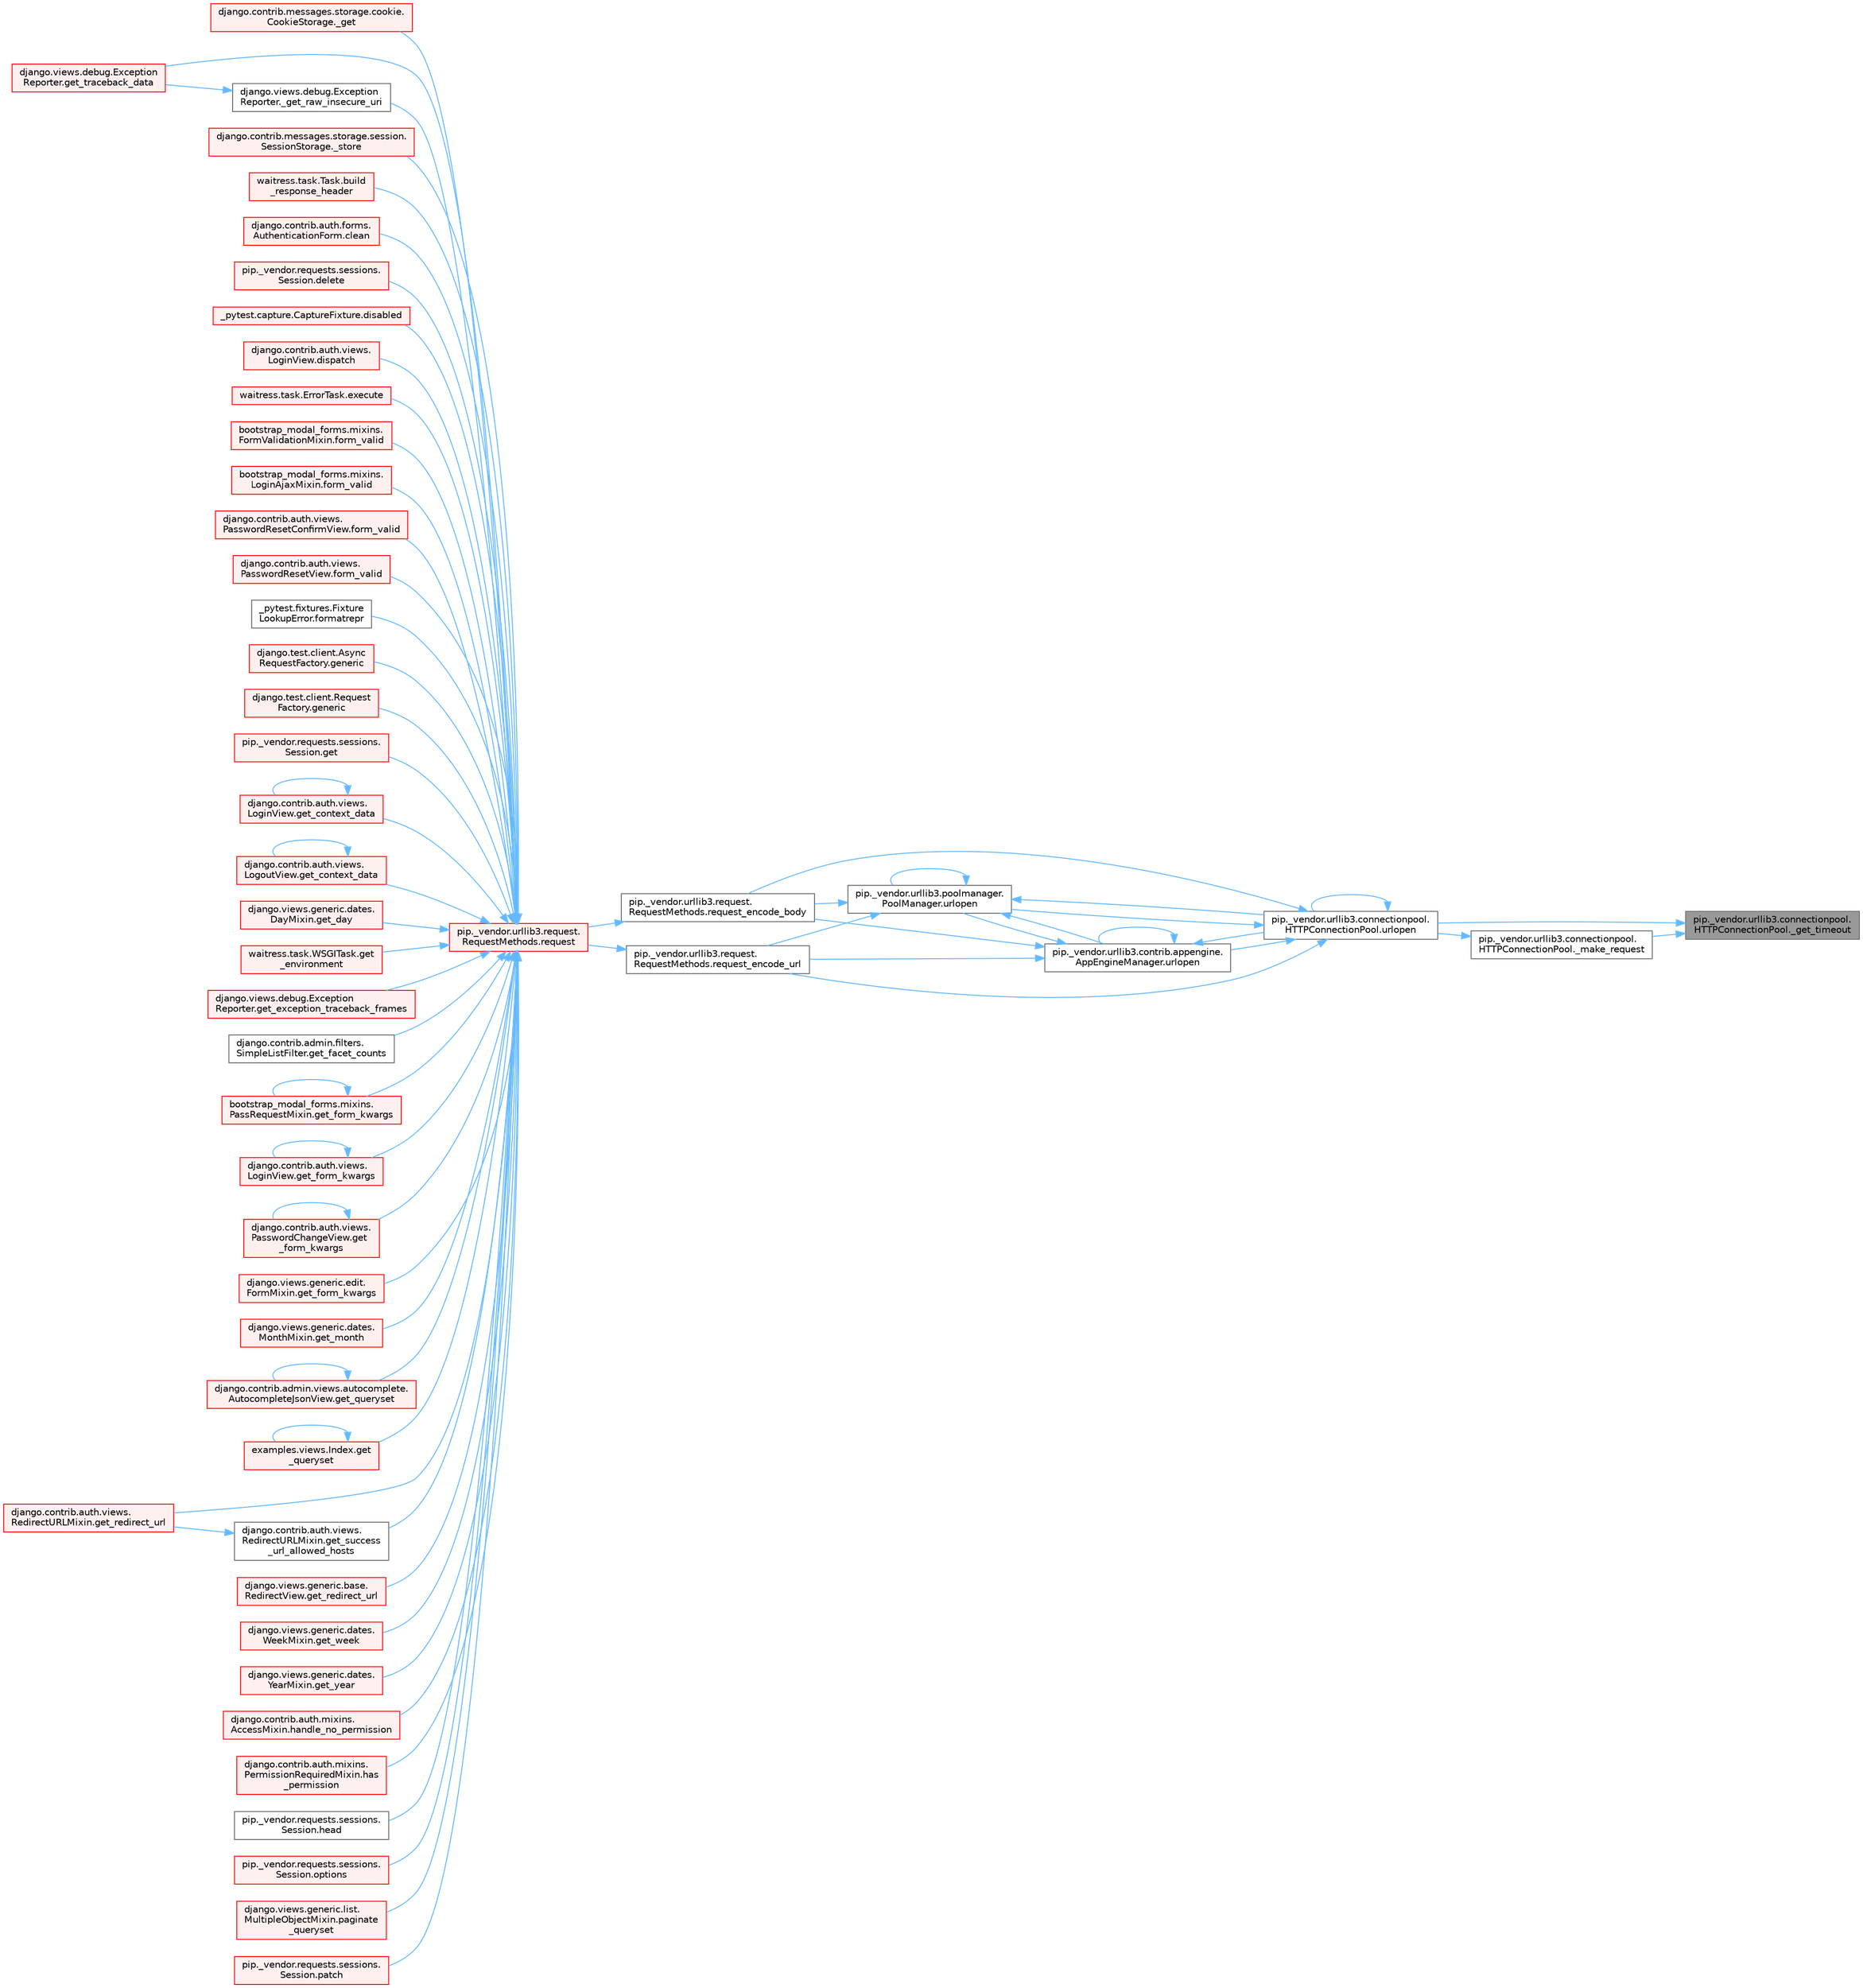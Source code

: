 digraph "pip._vendor.urllib3.connectionpool.HTTPConnectionPool._get_timeout"
{
 // LATEX_PDF_SIZE
  bgcolor="transparent";
  edge [fontname=Helvetica,fontsize=10,labelfontname=Helvetica,labelfontsize=10];
  node [fontname=Helvetica,fontsize=10,shape=box,height=0.2,width=0.4];
  rankdir="RL";
  Node1 [id="Node000001",label="pip._vendor.urllib3.connectionpool.\lHTTPConnectionPool._get_timeout",height=0.2,width=0.4,color="gray40", fillcolor="grey60", style="filled", fontcolor="black",tooltip=" "];
  Node1 -> Node2 [id="edge1_Node000001_Node000002",dir="back",color="steelblue1",style="solid",tooltip=" "];
  Node2 [id="Node000002",label="pip._vendor.urllib3.connectionpool.\lHTTPConnectionPool._make_request",height=0.2,width=0.4,color="grey40", fillcolor="white", style="filled",URL="$classpip_1_1__vendor_1_1urllib3_1_1connectionpool_1_1_h_t_t_p_connection_pool.html#a302fdf2c2561bdad760fd26dfa1cfa1f",tooltip=" "];
  Node2 -> Node3 [id="edge2_Node000002_Node000003",dir="back",color="steelblue1",style="solid",tooltip=" "];
  Node3 [id="Node000003",label="pip._vendor.urllib3.connectionpool.\lHTTPConnectionPool.urlopen",height=0.2,width=0.4,color="grey40", fillcolor="white", style="filled",URL="$classpip_1_1__vendor_1_1urllib3_1_1connectionpool_1_1_h_t_t_p_connection_pool.html#ae35894f81da52ce45fa069cb5e1623c6",tooltip=" "];
  Node3 -> Node4 [id="edge3_Node000003_Node000004",dir="back",color="steelblue1",style="solid",tooltip=" "];
  Node4 [id="Node000004",label="pip._vendor.urllib3.request.\lRequestMethods.request_encode_body",height=0.2,width=0.4,color="grey40", fillcolor="white", style="filled",URL="$classpip_1_1__vendor_1_1urllib3_1_1request_1_1_request_methods.html#a2c8e6a574936ea1059cda06ae71793fc",tooltip=" "];
  Node4 -> Node5 [id="edge4_Node000004_Node000005",dir="back",color="steelblue1",style="solid",tooltip=" "];
  Node5 [id="Node000005",label="pip._vendor.urllib3.request.\lRequestMethods.request",height=0.2,width=0.4,color="red", fillcolor="#FFF0F0", style="filled",URL="$classpip_1_1__vendor_1_1urllib3_1_1request_1_1_request_methods.html#a73541f2f0edc7df7413b043e33c69e7f",tooltip=" "];
  Node5 -> Node6 [id="edge5_Node000005_Node000006",dir="back",color="steelblue1",style="solid",tooltip=" "];
  Node6 [id="Node000006",label="django.contrib.messages.storage.cookie.\lCookieStorage._get",height=0.2,width=0.4,color="red", fillcolor="#FFF0F0", style="filled",URL="$classdjango_1_1contrib_1_1messages_1_1storage_1_1cookie_1_1_cookie_storage.html#a39d084f6072109675c9ef06c047174e8",tooltip=" "];
  Node5 -> Node101 [id="edge6_Node000005_Node000101",dir="back",color="steelblue1",style="solid",tooltip=" "];
  Node101 [id="Node000101",label="django.views.debug.Exception\lReporter._get_raw_insecure_uri",height=0.2,width=0.4,color="grey40", fillcolor="white", style="filled",URL="$classdjango_1_1views_1_1debug_1_1_exception_reporter.html#a7a7120cc6b92c3e1a0b855e351c30f42",tooltip=" "];
  Node101 -> Node102 [id="edge7_Node000101_Node000102",dir="back",color="steelblue1",style="solid",tooltip=" "];
  Node102 [id="Node000102",label="django.views.debug.Exception\lReporter.get_traceback_data",height=0.2,width=0.4,color="red", fillcolor="#FFF0F0", style="filled",URL="$classdjango_1_1views_1_1debug_1_1_exception_reporter.html#ada9d00ba4c901b186db405e92ebbc211",tooltip=" "];
  Node5 -> Node105 [id="edge8_Node000005_Node000105",dir="back",color="steelblue1",style="solid",tooltip=" "];
  Node105 [id="Node000105",label="django.contrib.messages.storage.session.\lSessionStorage._store",height=0.2,width=0.4,color="red", fillcolor="#FFF0F0", style="filled",URL="$classdjango_1_1contrib_1_1messages_1_1storage_1_1session_1_1_session_storage.html#a371ed03facbc7ae28602ede4c99950d0",tooltip=" "];
  Node5 -> Node597 [id="edge9_Node000005_Node000597",dir="back",color="steelblue1",style="solid",tooltip=" "];
  Node597 [id="Node000597",label="waitress.task.Task.build\l_response_header",height=0.2,width=0.4,color="red", fillcolor="#FFF0F0", style="filled",URL="$classwaitress_1_1task_1_1_task.html#a4f20433be6bea4c797bfeb62408b997e",tooltip=" "];
  Node5 -> Node610 [id="edge10_Node000005_Node000610",dir="back",color="steelblue1",style="solid",tooltip=" "];
  Node610 [id="Node000610",label="django.contrib.auth.forms.\lAuthenticationForm.clean",height=0.2,width=0.4,color="red", fillcolor="#FFF0F0", style="filled",URL="$classdjango_1_1contrib_1_1auth_1_1forms_1_1_authentication_form.html#a92d28be6696caa8d1b7068eefe81793a",tooltip=" "];
  Node5 -> Node2893 [id="edge11_Node000005_Node002893",dir="back",color="steelblue1",style="solid",tooltip=" "];
  Node2893 [id="Node002893",label="pip._vendor.requests.sessions.\lSession.delete",height=0.2,width=0.4,color="red", fillcolor="#FFF0F0", style="filled",URL="$classpip_1_1__vendor_1_1requests_1_1sessions_1_1_session.html#abb6cd6b39dde48648dc875227e2e258e",tooltip=" "];
  Node5 -> Node2894 [id="edge12_Node000005_Node002894",dir="back",color="steelblue1",style="solid",tooltip=" "];
  Node2894 [id="Node002894",label="_pytest.capture.CaptureFixture.disabled",height=0.2,width=0.4,color="red", fillcolor="#FFF0F0", style="filled",URL="$class__pytest_1_1capture_1_1_capture_fixture.html#a3dda4f7495bd8fb93f4bd7dad2855d7f",tooltip=" "];
  Node5 -> Node2251 [id="edge13_Node000005_Node002251",dir="back",color="steelblue1",style="solid",tooltip=" "];
  Node2251 [id="Node002251",label="django.contrib.auth.views.\lLoginView.dispatch",height=0.2,width=0.4,color="red", fillcolor="#FFF0F0", style="filled",URL="$classdjango_1_1contrib_1_1auth_1_1views_1_1_login_view.html#a69a0b11a6598453586c755b32dfc02c3",tooltip=" "];
  Node5 -> Node2899 [id="edge14_Node000005_Node002899",dir="back",color="steelblue1",style="solid",tooltip=" "];
  Node2899 [id="Node002899",label="waitress.task.ErrorTask.execute",height=0.2,width=0.4,color="red", fillcolor="#FFF0F0", style="filled",URL="$classwaitress_1_1task_1_1_error_task.html#ad5c6d14c13ba3d33e82b1b138e634bb0",tooltip=" "];
  Node5 -> Node2900 [id="edge15_Node000005_Node002900",dir="back",color="steelblue1",style="solid",tooltip=" "];
  Node2900 [id="Node002900",label="bootstrap_modal_forms.mixins.\lFormValidationMixin.form_valid",height=0.2,width=0.4,color="red", fillcolor="#FFF0F0", style="filled",URL="$classbootstrap__modal__forms_1_1mixins_1_1_form_validation_mixin.html#a415bfd631a922d1368281b015e04ba4c",tooltip=" "];
  Node5 -> Node2901 [id="edge16_Node000005_Node002901",dir="back",color="steelblue1",style="solid",tooltip=" "];
  Node2901 [id="Node002901",label="bootstrap_modal_forms.mixins.\lLoginAjaxMixin.form_valid",height=0.2,width=0.4,color="red", fillcolor="#FFF0F0", style="filled",URL="$classbootstrap__modal__forms_1_1mixins_1_1_login_ajax_mixin.html#a1cba170b69b7fd25ca43d399c808725e",tooltip=" "];
  Node5 -> Node2902 [id="edge17_Node000005_Node002902",dir="back",color="steelblue1",style="solid",tooltip=" "];
  Node2902 [id="Node002902",label="django.contrib.auth.views.\lPasswordResetConfirmView.form_valid",height=0.2,width=0.4,color="red", fillcolor="#FFF0F0", style="filled",URL="$classdjango_1_1contrib_1_1auth_1_1views_1_1_password_reset_confirm_view.html#a6da228b477be1871236a83c005301b3c",tooltip=" "];
  Node5 -> Node2903 [id="edge18_Node000005_Node002903",dir="back",color="steelblue1",style="solid",tooltip=" "];
  Node2903 [id="Node002903",label="django.contrib.auth.views.\lPasswordResetView.form_valid",height=0.2,width=0.4,color="red", fillcolor="#FFF0F0", style="filled",URL="$classdjango_1_1contrib_1_1auth_1_1views_1_1_password_reset_view.html#a1beeb7e6b51b528c0c10b3a74c0d51e3",tooltip=" "];
  Node5 -> Node2904 [id="edge19_Node000005_Node002904",dir="back",color="steelblue1",style="solid",tooltip=" "];
  Node2904 [id="Node002904",label="_pytest.fixtures.Fixture\lLookupError.formatrepr",height=0.2,width=0.4,color="grey40", fillcolor="white", style="filled",URL="$class__pytest_1_1fixtures_1_1_fixture_lookup_error.html#a22b5af6283420cffbeff550a445d243a",tooltip=" "];
  Node5 -> Node2905 [id="edge20_Node000005_Node002905",dir="back",color="steelblue1",style="solid",tooltip=" "];
  Node2905 [id="Node002905",label="django.test.client.Async\lRequestFactory.generic",height=0.2,width=0.4,color="red", fillcolor="#FFF0F0", style="filled",URL="$classdjango_1_1test_1_1client_1_1_async_request_factory.html#a470d6888694e77c09bd7d8bf6d588233",tooltip=" "];
  Node5 -> Node2918 [id="edge21_Node000005_Node002918",dir="back",color="steelblue1",style="solid",tooltip=" "];
  Node2918 [id="Node002918",label="django.test.client.Request\lFactory.generic",height=0.2,width=0.4,color="red", fillcolor="#FFF0F0", style="filled",URL="$classdjango_1_1test_1_1client_1_1_request_factory.html#a24740fe264de91d8c4c1205c9172206d",tooltip=" "];
  Node5 -> Node2919 [id="edge22_Node000005_Node002919",dir="back",color="steelblue1",style="solid",tooltip=" "];
  Node2919 [id="Node002919",label="pip._vendor.requests.sessions.\lSession.get",height=0.2,width=0.4,color="red", fillcolor="#FFF0F0", style="filled",URL="$classpip_1_1__vendor_1_1requests_1_1sessions_1_1_session.html#ad86dcc9de47cd87bf70ecf0f2c537e53",tooltip=" "];
  Node5 -> Node2920 [id="edge23_Node000005_Node002920",dir="back",color="steelblue1",style="solid",tooltip=" "];
  Node2920 [id="Node002920",label="django.contrib.auth.views.\lLoginView.get_context_data",height=0.2,width=0.4,color="red", fillcolor="#FFF0F0", style="filled",URL="$classdjango_1_1contrib_1_1auth_1_1views_1_1_login_view.html#a5acd74035066c40850101f1d9643e328",tooltip=" "];
  Node2920 -> Node2920 [id="edge24_Node002920_Node002920",dir="back",color="steelblue1",style="solid",tooltip=" "];
  Node5 -> Node2921 [id="edge25_Node000005_Node002921",dir="back",color="steelblue1",style="solid",tooltip=" "];
  Node2921 [id="Node002921",label="django.contrib.auth.views.\lLogoutView.get_context_data",height=0.2,width=0.4,color="red", fillcolor="#FFF0F0", style="filled",URL="$classdjango_1_1contrib_1_1auth_1_1views_1_1_logout_view.html#afab0ac15cb452acb486a3f7b9747e43b",tooltip=" "];
  Node2921 -> Node2921 [id="edge26_Node002921_Node002921",dir="back",color="steelblue1",style="solid",tooltip=" "];
  Node5 -> Node2922 [id="edge27_Node000005_Node002922",dir="back",color="steelblue1",style="solid",tooltip=" "];
  Node2922 [id="Node002922",label="django.views.generic.dates.\lDayMixin.get_day",height=0.2,width=0.4,color="red", fillcolor="#FFF0F0", style="filled",URL="$classdjango_1_1views_1_1generic_1_1dates_1_1_day_mixin.html#a410db285b705518118df478a63fc572a",tooltip=" "];
  Node5 -> Node2923 [id="edge28_Node000005_Node002923",dir="back",color="steelblue1",style="solid",tooltip=" "];
  Node2923 [id="Node002923",label="waitress.task.WSGITask.get\l_environment",height=0.2,width=0.4,color="red", fillcolor="#FFF0F0", style="filled",URL="$classwaitress_1_1task_1_1_w_s_g_i_task.html#a9a1b4b87c8f7bee8209018ee7c743c26",tooltip=" "];
  Node5 -> Node2632 [id="edge29_Node000005_Node002632",dir="back",color="steelblue1",style="solid",tooltip=" "];
  Node2632 [id="Node002632",label="django.views.debug.Exception\lReporter.get_exception_traceback_frames",height=0.2,width=0.4,color="red", fillcolor="#FFF0F0", style="filled",URL="$classdjango_1_1views_1_1debug_1_1_exception_reporter.html#a326b08b3941038a5504f8e0a846bae68",tooltip=" "];
  Node5 -> Node2925 [id="edge30_Node000005_Node002925",dir="back",color="steelblue1",style="solid",tooltip=" "];
  Node2925 [id="Node002925",label="django.contrib.admin.filters.\lSimpleListFilter.get_facet_counts",height=0.2,width=0.4,color="grey40", fillcolor="white", style="filled",URL="$classdjango_1_1contrib_1_1admin_1_1filters_1_1_simple_list_filter.html#a97fd984f5668670f0887f81c30f9fda7",tooltip=" "];
  Node5 -> Node2926 [id="edge31_Node000005_Node002926",dir="back",color="steelblue1",style="solid",tooltip=" "];
  Node2926 [id="Node002926",label="bootstrap_modal_forms.mixins.\lPassRequestMixin.get_form_kwargs",height=0.2,width=0.4,color="red", fillcolor="#FFF0F0", style="filled",URL="$classbootstrap__modal__forms_1_1mixins_1_1_pass_request_mixin.html#ad4ae849823f332bb1016a8508cb34ee3",tooltip=" "];
  Node2926 -> Node2926 [id="edge32_Node002926_Node002926",dir="back",color="steelblue1",style="solid",tooltip=" "];
  Node5 -> Node2927 [id="edge33_Node000005_Node002927",dir="back",color="steelblue1",style="solid",tooltip=" "];
  Node2927 [id="Node002927",label="django.contrib.auth.views.\lLoginView.get_form_kwargs",height=0.2,width=0.4,color="red", fillcolor="#FFF0F0", style="filled",URL="$classdjango_1_1contrib_1_1auth_1_1views_1_1_login_view.html#a2eba98b8c16c8a98348679ea2c921d25",tooltip=" "];
  Node2927 -> Node2927 [id="edge34_Node002927_Node002927",dir="back",color="steelblue1",style="solid",tooltip=" "];
  Node5 -> Node2928 [id="edge35_Node000005_Node002928",dir="back",color="steelblue1",style="solid",tooltip=" "];
  Node2928 [id="Node002928",label="django.contrib.auth.views.\lPasswordChangeView.get\l_form_kwargs",height=0.2,width=0.4,color="red", fillcolor="#FFF0F0", style="filled",URL="$classdjango_1_1contrib_1_1auth_1_1views_1_1_password_change_view.html#a553cf3e37e5a2c05db774e580cbcc038",tooltip=" "];
  Node2928 -> Node2928 [id="edge36_Node002928_Node002928",dir="back",color="steelblue1",style="solid",tooltip=" "];
  Node5 -> Node1902 [id="edge37_Node000005_Node001902",dir="back",color="steelblue1",style="solid",tooltip=" "];
  Node1902 [id="Node001902",label="django.views.generic.edit.\lFormMixin.get_form_kwargs",height=0.2,width=0.4,color="red", fillcolor="#FFF0F0", style="filled",URL="$classdjango_1_1views_1_1generic_1_1edit_1_1_form_mixin.html#a7e8c141b6c4efa8727e7f06322969249",tooltip=" "];
  Node5 -> Node2929 [id="edge38_Node000005_Node002929",dir="back",color="steelblue1",style="solid",tooltip=" "];
  Node2929 [id="Node002929",label="django.views.generic.dates.\lMonthMixin.get_month",height=0.2,width=0.4,color="red", fillcolor="#FFF0F0", style="filled",URL="$classdjango_1_1views_1_1generic_1_1dates_1_1_month_mixin.html#add54a3d80358c6e643ac264d97d4f2a7",tooltip=" "];
  Node5 -> Node2930 [id="edge39_Node000005_Node002930",dir="back",color="steelblue1",style="solid",tooltip=" "];
  Node2930 [id="Node002930",label="django.contrib.admin.views.autocomplete.\lAutocompleteJsonView.get_queryset",height=0.2,width=0.4,color="red", fillcolor="#FFF0F0", style="filled",URL="$classdjango_1_1contrib_1_1admin_1_1views_1_1autocomplete_1_1_autocomplete_json_view.html#a6eb5abbd3b2e8b252a4ce9ca2680f3d3",tooltip=" "];
  Node2930 -> Node2930 [id="edge40_Node002930_Node002930",dir="back",color="steelblue1",style="solid",tooltip=" "];
  Node5 -> Node2931 [id="edge41_Node000005_Node002931",dir="back",color="steelblue1",style="solid",tooltip=" "];
  Node2931 [id="Node002931",label="examples.views.Index.get\l_queryset",height=0.2,width=0.4,color="red", fillcolor="#FFF0F0", style="filled",URL="$classexamples_1_1views_1_1_index.html#a288026bb9059b37dca786922296dfcd3",tooltip=" "];
  Node2931 -> Node2931 [id="edge42_Node002931_Node002931",dir="back",color="steelblue1",style="solid",tooltip=" "];
  Node5 -> Node2932 [id="edge43_Node000005_Node002932",dir="back",color="steelblue1",style="solid",tooltip=" "];
  Node2932 [id="Node002932",label="django.contrib.auth.views.\lRedirectURLMixin.get_redirect_url",height=0.2,width=0.4,color="red", fillcolor="#FFF0F0", style="filled",URL="$classdjango_1_1contrib_1_1auth_1_1views_1_1_redirect_u_r_l_mixin.html#a5598a164f9f21e7329630fad5e5c4c77",tooltip=" "];
  Node5 -> Node2248 [id="edge44_Node000005_Node002248",dir="back",color="steelblue1",style="solid",tooltip=" "];
  Node2248 [id="Node002248",label="django.views.generic.base.\lRedirectView.get_redirect_url",height=0.2,width=0.4,color="red", fillcolor="#FFF0F0", style="filled",URL="$classdjango_1_1views_1_1generic_1_1base_1_1_redirect_view.html#a04d6cdb2db124920ca88c0c2bed8b1af",tooltip=" "];
  Node5 -> Node2933 [id="edge45_Node000005_Node002933",dir="back",color="steelblue1",style="solid",tooltip=" "];
  Node2933 [id="Node002933",label="django.contrib.auth.views.\lRedirectURLMixin.get_success\l_url_allowed_hosts",height=0.2,width=0.4,color="grey40", fillcolor="white", style="filled",URL="$classdjango_1_1contrib_1_1auth_1_1views_1_1_redirect_u_r_l_mixin.html#a21199247491f0bae617b1efead90ee9b",tooltip=" "];
  Node2933 -> Node2932 [id="edge46_Node002933_Node002932",dir="back",color="steelblue1",style="solid",tooltip=" "];
  Node5 -> Node102 [id="edge47_Node000005_Node000102",dir="back",color="steelblue1",style="solid",tooltip=" "];
  Node5 -> Node2934 [id="edge48_Node000005_Node002934",dir="back",color="steelblue1",style="solid",tooltip=" "];
  Node2934 [id="Node002934",label="django.views.generic.dates.\lWeekMixin.get_week",height=0.2,width=0.4,color="red", fillcolor="#FFF0F0", style="filled",URL="$classdjango_1_1views_1_1generic_1_1dates_1_1_week_mixin.html#a39c8ca71985d8468df01d5dc0ee07750",tooltip=" "];
  Node5 -> Node2935 [id="edge49_Node000005_Node002935",dir="back",color="steelblue1",style="solid",tooltip=" "];
  Node2935 [id="Node002935",label="django.views.generic.dates.\lYearMixin.get_year",height=0.2,width=0.4,color="red", fillcolor="#FFF0F0", style="filled",URL="$classdjango_1_1views_1_1generic_1_1dates_1_1_year_mixin.html#a6e2e940e9853d71a94d5a41b71262ca3",tooltip=" "];
  Node5 -> Node2936 [id="edge50_Node000005_Node002936",dir="back",color="steelblue1",style="solid",tooltip=" "];
  Node2936 [id="Node002936",label="django.contrib.auth.mixins.\lAccessMixin.handle_no_permission",height=0.2,width=0.4,color="red", fillcolor="#FFF0F0", style="filled",URL="$classdjango_1_1contrib_1_1auth_1_1mixins_1_1_access_mixin.html#a3055bb05f7686a8b459fdf6d6b2866b0",tooltip=" "];
  Node5 -> Node2940 [id="edge51_Node000005_Node002940",dir="back",color="steelblue1",style="solid",tooltip=" "];
  Node2940 [id="Node002940",label="django.contrib.auth.mixins.\lPermissionRequiredMixin.has\l_permission",height=0.2,width=0.4,color="red", fillcolor="#FFF0F0", style="filled",URL="$classdjango_1_1contrib_1_1auth_1_1mixins_1_1_permission_required_mixin.html#a4401069defabdb52bb5308d170858633",tooltip=" "];
  Node5 -> Node2941 [id="edge52_Node000005_Node002941",dir="back",color="steelblue1",style="solid",tooltip=" "];
  Node2941 [id="Node002941",label="pip._vendor.requests.sessions.\lSession.head",height=0.2,width=0.4,color="grey40", fillcolor="white", style="filled",URL="$classpip_1_1__vendor_1_1requests_1_1sessions_1_1_session.html#a1629a21f81669fcbc725554975ecd2c7",tooltip=" "];
  Node5 -> Node2942 [id="edge53_Node000005_Node002942",dir="back",color="steelblue1",style="solid",tooltip=" "];
  Node2942 [id="Node002942",label="pip._vendor.requests.sessions.\lSession.options",height=0.2,width=0.4,color="red", fillcolor="#FFF0F0", style="filled",URL="$classpip_1_1__vendor_1_1requests_1_1sessions_1_1_session.html#a210270880f90521b3b3014748ecd87e9",tooltip=" "];
  Node5 -> Node2943 [id="edge54_Node000005_Node002943",dir="back",color="steelblue1",style="solid",tooltip=" "];
  Node2943 [id="Node002943",label="django.views.generic.list.\lMultipleObjectMixin.paginate\l_queryset",height=0.2,width=0.4,color="red", fillcolor="#FFF0F0", style="filled",URL="$classdjango_1_1views_1_1generic_1_1list_1_1_multiple_object_mixin.html#a629d97db3e2fce953986e39c9e5b0f5a",tooltip=" "];
  Node5 -> Node2945 [id="edge55_Node000005_Node002945",dir="back",color="steelblue1",style="solid",tooltip=" "];
  Node2945 [id="Node002945",label="pip._vendor.requests.sessions.\lSession.patch",height=0.2,width=0.4,color="red", fillcolor="#FFF0F0", style="filled",URL="$classpip_1_1__vendor_1_1requests_1_1sessions_1_1_session.html#a3757f7e040251cea22318be921604900",tooltip=" "];
  Node3 -> Node3183 [id="edge56_Node000003_Node003183",dir="back",color="steelblue1",style="solid",tooltip=" "];
  Node3183 [id="Node003183",label="pip._vendor.urllib3.request.\lRequestMethods.request_encode_url",height=0.2,width=0.4,color="grey40", fillcolor="white", style="filled",URL="$classpip_1_1__vendor_1_1urllib3_1_1request_1_1_request_methods.html#a364d38202ff4ab728e7bad368e74a431",tooltip=" "];
  Node3183 -> Node5 [id="edge57_Node003183_Node000005",dir="back",color="steelblue1",style="solid",tooltip=" "];
  Node3 -> Node3 [id="edge58_Node000003_Node000003",dir="back",color="steelblue1",style="solid",tooltip=" "];
  Node3 -> Node3184 [id="edge59_Node000003_Node003184",dir="back",color="steelblue1",style="solid",tooltip=" "];
  Node3184 [id="Node003184",label="pip._vendor.urllib3.contrib.appengine.\lAppEngineManager.urlopen",height=0.2,width=0.4,color="grey40", fillcolor="white", style="filled",URL="$classpip_1_1__vendor_1_1urllib3_1_1contrib_1_1appengine_1_1_app_engine_manager.html#a7b6f1d3b2aba947ba6c46d2bbe129d3a",tooltip=" "];
  Node3184 -> Node4 [id="edge60_Node003184_Node000004",dir="back",color="steelblue1",style="solid",tooltip=" "];
  Node3184 -> Node3183 [id="edge61_Node003184_Node003183",dir="back",color="steelblue1",style="solid",tooltip=" "];
  Node3184 -> Node3 [id="edge62_Node003184_Node000003",dir="back",color="steelblue1",style="solid",tooltip=" "];
  Node3184 -> Node3184 [id="edge63_Node003184_Node003184",dir="back",color="steelblue1",style="solid",tooltip=" "];
  Node3184 -> Node3185 [id="edge64_Node003184_Node003185",dir="back",color="steelblue1",style="solid",tooltip=" "];
  Node3185 [id="Node003185",label="pip._vendor.urllib3.poolmanager.\lPoolManager.urlopen",height=0.2,width=0.4,color="grey40", fillcolor="white", style="filled",URL="$classpip_1_1__vendor_1_1urllib3_1_1poolmanager_1_1_pool_manager.html#aef459d925edd0cadb3345527e8a35775",tooltip=" "];
  Node3185 -> Node4 [id="edge65_Node003185_Node000004",dir="back",color="steelblue1",style="solid",tooltip=" "];
  Node3185 -> Node3183 [id="edge66_Node003185_Node003183",dir="back",color="steelblue1",style="solid",tooltip=" "];
  Node3185 -> Node3 [id="edge67_Node003185_Node000003",dir="back",color="steelblue1",style="solid",tooltip=" "];
  Node3185 -> Node3184 [id="edge68_Node003185_Node003184",dir="back",color="steelblue1",style="solid",tooltip=" "];
  Node3185 -> Node3185 [id="edge69_Node003185_Node003185",dir="back",color="steelblue1",style="solid",tooltip=" "];
  Node3 -> Node3185 [id="edge70_Node000003_Node003185",dir="back",color="steelblue1",style="solid",tooltip=" "];
  Node1 -> Node3 [id="edge71_Node000001_Node000003",dir="back",color="steelblue1",style="solid",tooltip=" "];
}
